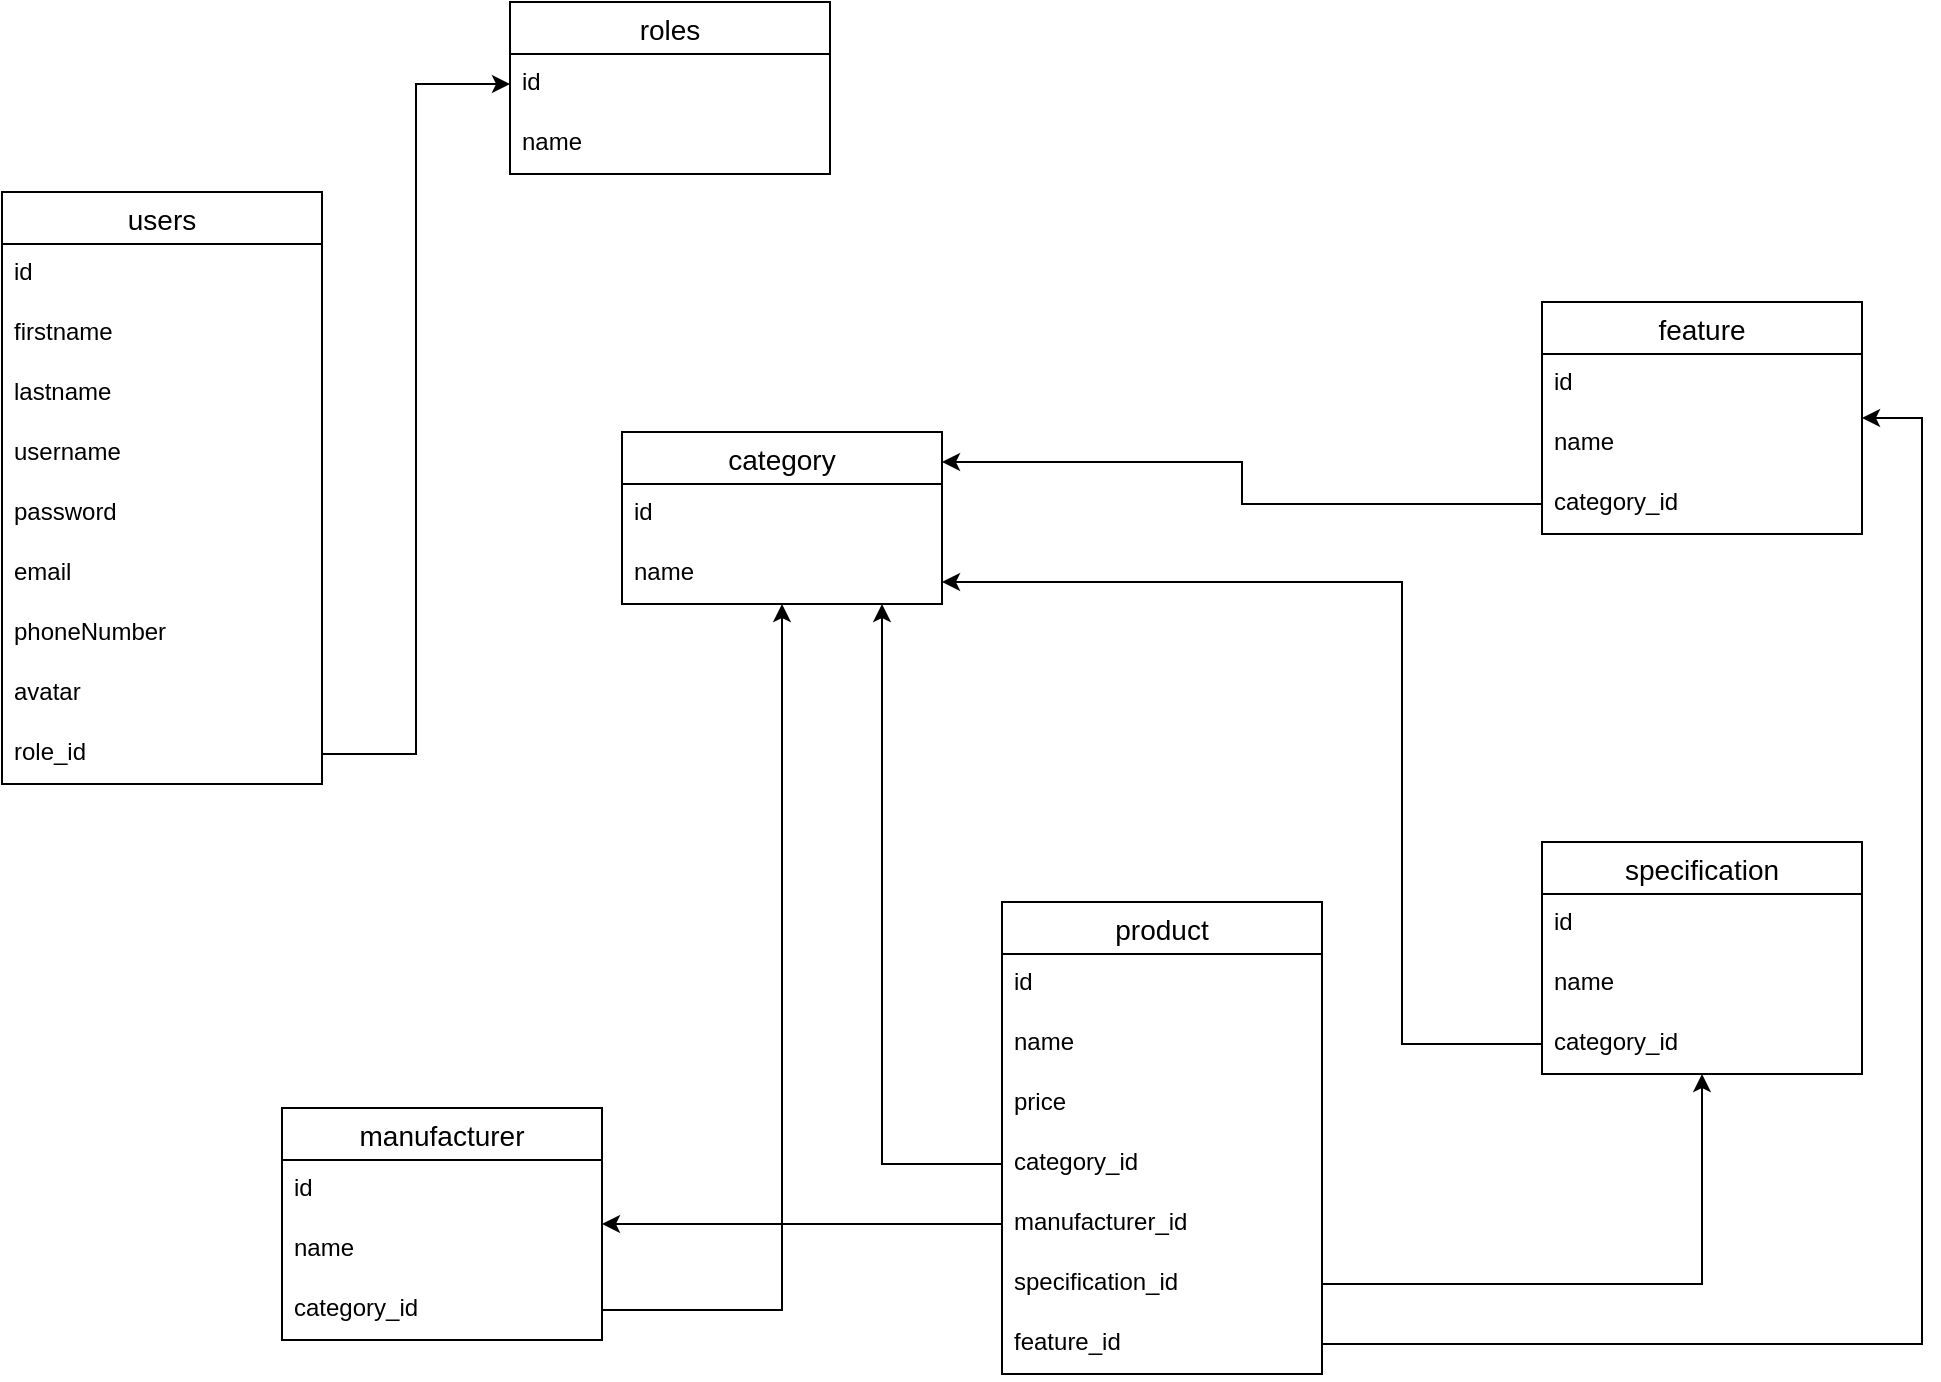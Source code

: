 <mxfile version="20.8.13" type="device"><diagram id="XwjD4fgwFPubRSxgC965" name="Trang-1"><mxGraphModel dx="1050" dy="573" grid="1" gridSize="10" guides="1" tooltips="1" connect="1" arrows="1" fold="1" page="1" pageScale="1" pageWidth="827" pageHeight="1169" math="0" shadow="0"><root><mxCell id="0"/><mxCell id="1" parent="0"/><mxCell id="YsKDU3LvC-KzNIjMgYBW-3" value="users" style="swimlane;fontStyle=0;childLayout=stackLayout;horizontal=1;startSize=26;horizontalStack=0;resizeParent=1;resizeParentMax=0;resizeLast=0;collapsible=1;marginBottom=0;align=center;fontSize=14;" parent="1" vertex="1"><mxGeometry x="80" y="495" width="160" height="296" as="geometry"/></mxCell><mxCell id="YsKDU3LvC-KzNIjMgYBW-4" value="id" style="text;strokeColor=none;fillColor=none;spacingLeft=4;spacingRight=4;overflow=hidden;rotatable=0;points=[[0,0.5],[1,0.5]];portConstraint=eastwest;fontSize=12;" parent="YsKDU3LvC-KzNIjMgYBW-3" vertex="1"><mxGeometry y="26" width="160" height="30" as="geometry"/></mxCell><mxCell id="YsKDU3LvC-KzNIjMgYBW-5" value="firstname" style="text;strokeColor=none;fillColor=none;spacingLeft=4;spacingRight=4;overflow=hidden;rotatable=0;points=[[0,0.5],[1,0.5]];portConstraint=eastwest;fontSize=12;" parent="YsKDU3LvC-KzNIjMgYBW-3" vertex="1"><mxGeometry y="56" width="160" height="30" as="geometry"/></mxCell><mxCell id="YsKDU3LvC-KzNIjMgYBW-6" value="lastname" style="text;strokeColor=none;fillColor=none;spacingLeft=4;spacingRight=4;overflow=hidden;rotatable=0;points=[[0,0.5],[1,0.5]];portConstraint=eastwest;fontSize=12;" parent="YsKDU3LvC-KzNIjMgYBW-3" vertex="1"><mxGeometry y="86" width="160" height="30" as="geometry"/></mxCell><mxCell id="acN-pLIzXGel6zvHUMqK-2" value="username" style="text;strokeColor=none;fillColor=none;spacingLeft=4;spacingRight=4;overflow=hidden;rotatable=0;points=[[0,0.5],[1,0.5]];portConstraint=eastwest;fontSize=12;" parent="YsKDU3LvC-KzNIjMgYBW-3" vertex="1"><mxGeometry y="116" width="160" height="30" as="geometry"/></mxCell><mxCell id="acN-pLIzXGel6zvHUMqK-3" value="password" style="text;strokeColor=none;fillColor=none;spacingLeft=4;spacingRight=4;overflow=hidden;rotatable=0;points=[[0,0.5],[1,0.5]];portConstraint=eastwest;fontSize=12;" parent="YsKDU3LvC-KzNIjMgYBW-3" vertex="1"><mxGeometry y="146" width="160" height="30" as="geometry"/></mxCell><mxCell id="acN-pLIzXGel6zvHUMqK-4" value="email" style="text;strokeColor=none;fillColor=none;spacingLeft=4;spacingRight=4;overflow=hidden;rotatable=0;points=[[0,0.5],[1,0.5]];portConstraint=eastwest;fontSize=12;" parent="YsKDU3LvC-KzNIjMgYBW-3" vertex="1"><mxGeometry y="176" width="160" height="30" as="geometry"/></mxCell><mxCell id="acN-pLIzXGel6zvHUMqK-5" value="phoneNumber" style="text;strokeColor=none;fillColor=none;spacingLeft=4;spacingRight=4;overflow=hidden;rotatable=0;points=[[0,0.5],[1,0.5]];portConstraint=eastwest;fontSize=12;" parent="YsKDU3LvC-KzNIjMgYBW-3" vertex="1"><mxGeometry y="206" width="160" height="30" as="geometry"/></mxCell><mxCell id="acN-pLIzXGel6zvHUMqK-6" value="avatar" style="text;strokeColor=none;fillColor=none;spacingLeft=4;spacingRight=4;overflow=hidden;rotatable=0;points=[[0,0.5],[1,0.5]];portConstraint=eastwest;fontSize=12;" parent="YsKDU3LvC-KzNIjMgYBW-3" vertex="1"><mxGeometry y="236" width="160" height="30" as="geometry"/></mxCell><mxCell id="1B9hUjtcO2ODw93_OS4B-1" value="role_id" style="text;strokeColor=none;fillColor=none;spacingLeft=4;spacingRight=4;overflow=hidden;rotatable=0;points=[[0,0.5],[1,0.5]];portConstraint=eastwest;fontSize=12;" vertex="1" parent="YsKDU3LvC-KzNIjMgYBW-3"><mxGeometry y="266" width="160" height="30" as="geometry"/></mxCell><mxCell id="acN-pLIzXGel6zvHUMqK-7" value="roles" style="swimlane;fontStyle=0;childLayout=stackLayout;horizontal=1;startSize=26;horizontalStack=0;resizeParent=1;resizeParentMax=0;resizeLast=0;collapsible=1;marginBottom=0;align=center;fontSize=14;" parent="1" vertex="1"><mxGeometry x="334" y="400" width="160" height="86" as="geometry"/></mxCell><mxCell id="acN-pLIzXGel6zvHUMqK-8" value="id" style="text;strokeColor=none;fillColor=none;spacingLeft=4;spacingRight=4;overflow=hidden;rotatable=0;points=[[0,0.5],[1,0.5]];portConstraint=eastwest;fontSize=12;" parent="acN-pLIzXGel6zvHUMqK-7" vertex="1"><mxGeometry y="26" width="160" height="30" as="geometry"/></mxCell><mxCell id="acN-pLIzXGel6zvHUMqK-13" value="name" style="text;strokeColor=none;fillColor=none;spacingLeft=4;spacingRight=4;overflow=hidden;rotatable=0;points=[[0,0.5],[1,0.5]];portConstraint=eastwest;fontSize=12;" parent="acN-pLIzXGel6zvHUMqK-7" vertex="1"><mxGeometry y="56" width="160" height="30" as="geometry"/></mxCell><mxCell id="l8XIAb9N61R5vI3mdCaE-2" value="product" style="swimlane;fontStyle=0;childLayout=stackLayout;horizontal=1;startSize=26;horizontalStack=0;resizeParent=1;resizeParentMax=0;resizeLast=0;collapsible=1;marginBottom=0;align=center;fontSize=14;" parent="1" vertex="1"><mxGeometry x="580" y="850" width="160" height="236" as="geometry"/></mxCell><mxCell id="l8XIAb9N61R5vI3mdCaE-3" value="id" style="text;strokeColor=none;fillColor=none;spacingLeft=4;spacingRight=4;overflow=hidden;rotatable=0;points=[[0,0.5],[1,0.5]];portConstraint=eastwest;fontSize=12;" parent="l8XIAb9N61R5vI3mdCaE-2" vertex="1"><mxGeometry y="26" width="160" height="30" as="geometry"/></mxCell><mxCell id="l8XIAb9N61R5vI3mdCaE-4" value="name" style="text;strokeColor=none;fillColor=none;spacingLeft=4;spacingRight=4;overflow=hidden;rotatable=0;points=[[0,0.5],[1,0.5]];portConstraint=eastwest;fontSize=12;" parent="l8XIAb9N61R5vI3mdCaE-2" vertex="1"><mxGeometry y="56" width="160" height="30" as="geometry"/></mxCell><mxCell id="l8XIAb9N61R5vI3mdCaE-5" value="price" style="text;strokeColor=none;fillColor=none;spacingLeft=4;spacingRight=4;overflow=hidden;rotatable=0;points=[[0,0.5],[1,0.5]];portConstraint=eastwest;fontSize=12;" parent="l8XIAb9N61R5vI3mdCaE-2" vertex="1"><mxGeometry y="86" width="160" height="30" as="geometry"/></mxCell><mxCell id="l8XIAb9N61R5vI3mdCaE-10" value="category_id" style="text;strokeColor=none;fillColor=none;spacingLeft=4;spacingRight=4;overflow=hidden;rotatable=0;points=[[0,0.5],[1,0.5]];portConstraint=eastwest;fontSize=12;" parent="l8XIAb9N61R5vI3mdCaE-2" vertex="1"><mxGeometry y="116" width="160" height="30" as="geometry"/></mxCell><mxCell id="1B9hUjtcO2ODw93_OS4B-3" value="manufacturer_id" style="text;strokeColor=none;fillColor=none;spacingLeft=4;spacingRight=4;overflow=hidden;rotatable=0;points=[[0,0.5],[1,0.5]];portConstraint=eastwest;fontSize=12;" vertex="1" parent="l8XIAb9N61R5vI3mdCaE-2"><mxGeometry y="146" width="160" height="30" as="geometry"/></mxCell><mxCell id="1B9hUjtcO2ODw93_OS4B-5" value="specification_id" style="text;strokeColor=none;fillColor=none;spacingLeft=4;spacingRight=4;overflow=hidden;rotatable=0;points=[[0,0.5],[1,0.5]];portConstraint=eastwest;fontSize=12;" vertex="1" parent="l8XIAb9N61R5vI3mdCaE-2"><mxGeometry y="176" width="160" height="30" as="geometry"/></mxCell><mxCell id="1B9hUjtcO2ODw93_OS4B-7" value="feature_id" style="text;strokeColor=none;fillColor=none;spacingLeft=4;spacingRight=4;overflow=hidden;rotatable=0;points=[[0,0.5],[1,0.5]];portConstraint=eastwest;fontSize=12;" vertex="1" parent="l8XIAb9N61R5vI3mdCaE-2"><mxGeometry y="206" width="160" height="30" as="geometry"/></mxCell><mxCell id="l8XIAb9N61R5vI3mdCaE-11" value="manufacturer" style="swimlane;fontStyle=0;childLayout=stackLayout;horizontal=1;startSize=26;horizontalStack=0;resizeParent=1;resizeParentMax=0;resizeLast=0;collapsible=1;marginBottom=0;align=center;fontSize=14;" parent="1" vertex="1"><mxGeometry x="220" y="953" width="160" height="116" as="geometry"/></mxCell><mxCell id="l8XIAb9N61R5vI3mdCaE-12" value="id" style="text;strokeColor=none;fillColor=none;spacingLeft=4;spacingRight=4;overflow=hidden;rotatable=0;points=[[0,0.5],[1,0.5]];portConstraint=eastwest;fontSize=12;" parent="l8XIAb9N61R5vI3mdCaE-11" vertex="1"><mxGeometry y="26" width="160" height="30" as="geometry"/></mxCell><mxCell id="l8XIAb9N61R5vI3mdCaE-13" value="name" style="text;strokeColor=none;fillColor=none;spacingLeft=4;spacingRight=4;overflow=hidden;rotatable=0;points=[[0,0.5],[1,0.5]];portConstraint=eastwest;fontSize=12;" parent="l8XIAb9N61R5vI3mdCaE-11" vertex="1"><mxGeometry y="56" width="160" height="30" as="geometry"/></mxCell><mxCell id="DgKMRU4CZhoeuiDtVeTg-1" value="category_id" style="text;strokeColor=none;fillColor=none;spacingLeft=4;spacingRight=4;overflow=hidden;rotatable=0;points=[[0,0.5],[1,0.5]];portConstraint=eastwest;fontSize=12;" parent="l8XIAb9N61R5vI3mdCaE-11" vertex="1"><mxGeometry y="86" width="160" height="30" as="geometry"/></mxCell><mxCell id="l8XIAb9N61R5vI3mdCaE-18" value="category" style="swimlane;fontStyle=0;childLayout=stackLayout;horizontal=1;startSize=26;horizontalStack=0;resizeParent=1;resizeParentMax=0;resizeLast=0;collapsible=1;marginBottom=0;align=center;fontSize=14;" parent="1" vertex="1"><mxGeometry x="390" y="615" width="160" height="86" as="geometry"/></mxCell><mxCell id="l8XIAb9N61R5vI3mdCaE-19" value="id" style="text;strokeColor=none;fillColor=none;spacingLeft=4;spacingRight=4;overflow=hidden;rotatable=0;points=[[0,0.5],[1,0.5]];portConstraint=eastwest;fontSize=12;" parent="l8XIAb9N61R5vI3mdCaE-18" vertex="1"><mxGeometry y="26" width="160" height="30" as="geometry"/></mxCell><mxCell id="l8XIAb9N61R5vI3mdCaE-20" value="name" style="text;strokeColor=none;fillColor=none;spacingLeft=4;spacingRight=4;overflow=hidden;rotatable=0;points=[[0,0.5],[1,0.5]];portConstraint=eastwest;fontSize=12;" parent="l8XIAb9N61R5vI3mdCaE-18" vertex="1"><mxGeometry y="56" width="160" height="30" as="geometry"/></mxCell><mxCell id="l8XIAb9N61R5vI3mdCaE-22" value="feature" style="swimlane;fontStyle=0;childLayout=stackLayout;horizontal=1;startSize=26;horizontalStack=0;resizeParent=1;resizeParentMax=0;resizeLast=0;collapsible=1;marginBottom=0;align=center;fontSize=14;" parent="1" vertex="1"><mxGeometry x="850" y="550" width="160" height="116" as="geometry"/></mxCell><mxCell id="l8XIAb9N61R5vI3mdCaE-23" value="id" style="text;strokeColor=none;fillColor=none;spacingLeft=4;spacingRight=4;overflow=hidden;rotatable=0;points=[[0,0.5],[1,0.5]];portConstraint=eastwest;fontSize=12;" parent="l8XIAb9N61R5vI3mdCaE-22" vertex="1"><mxGeometry y="26" width="160" height="30" as="geometry"/></mxCell><mxCell id="l8XIAb9N61R5vI3mdCaE-24" value="name" style="text;strokeColor=none;fillColor=none;spacingLeft=4;spacingRight=4;overflow=hidden;rotatable=0;points=[[0,0.5],[1,0.5]];portConstraint=eastwest;fontSize=12;" parent="l8XIAb9N61R5vI3mdCaE-22" vertex="1"><mxGeometry y="56" width="160" height="30" as="geometry"/></mxCell><mxCell id="l8XIAb9N61R5vI3mdCaE-42" value="category_id" style="text;strokeColor=none;fillColor=none;spacingLeft=4;spacingRight=4;overflow=hidden;rotatable=0;points=[[0,0.5],[1,0.5]];portConstraint=eastwest;fontSize=12;" parent="l8XIAb9N61R5vI3mdCaE-22" vertex="1"><mxGeometry y="86" width="160" height="30" as="geometry"/></mxCell><mxCell id="l8XIAb9N61R5vI3mdCaE-35" value="specification" style="swimlane;fontStyle=0;childLayout=stackLayout;horizontal=1;startSize=26;horizontalStack=0;resizeParent=1;resizeParentMax=0;resizeLast=0;collapsible=1;marginBottom=0;align=center;fontSize=14;" parent="1" vertex="1"><mxGeometry x="850" y="820" width="160" height="116" as="geometry"/></mxCell><mxCell id="l8XIAb9N61R5vI3mdCaE-36" value="id" style="text;strokeColor=none;fillColor=none;spacingLeft=4;spacingRight=4;overflow=hidden;rotatable=0;points=[[0,0.5],[1,0.5]];portConstraint=eastwest;fontSize=12;" parent="l8XIAb9N61R5vI3mdCaE-35" vertex="1"><mxGeometry y="26" width="160" height="30" as="geometry"/></mxCell><mxCell id="l8XIAb9N61R5vI3mdCaE-37" value="name" style="text;strokeColor=none;fillColor=none;spacingLeft=4;spacingRight=4;overflow=hidden;rotatable=0;points=[[0,0.5],[1,0.5]];portConstraint=eastwest;fontSize=12;" parent="l8XIAb9N61R5vI3mdCaE-35" vertex="1"><mxGeometry y="56" width="160" height="30" as="geometry"/></mxCell><mxCell id="l8XIAb9N61R5vI3mdCaE-40" value="category_id" style="text;strokeColor=none;fillColor=none;spacingLeft=4;spacingRight=4;overflow=hidden;rotatable=0;points=[[0,0.5],[1,0.5]];portConstraint=eastwest;fontSize=12;" parent="l8XIAb9N61R5vI3mdCaE-35" vertex="1"><mxGeometry y="86" width="160" height="30" as="geometry"/></mxCell><mxCell id="DgKMRU4CZhoeuiDtVeTg-2" style="edgeStyle=orthogonalEdgeStyle;rounded=0;orthogonalLoop=1;jettySize=auto;html=1;" parent="1" source="DgKMRU4CZhoeuiDtVeTg-1" target="l8XIAb9N61R5vI3mdCaE-18" edge="1"><mxGeometry relative="1" as="geometry"/></mxCell><mxCell id="1B9hUjtcO2ODw93_OS4B-2" style="edgeStyle=orthogonalEdgeStyle;rounded=0;orthogonalLoop=1;jettySize=auto;html=1;" edge="1" parent="1" source="1B9hUjtcO2ODw93_OS4B-1" target="acN-pLIzXGel6zvHUMqK-8"><mxGeometry relative="1" as="geometry"/></mxCell><mxCell id="1B9hUjtcO2ODw93_OS4B-9" style="edgeStyle=orthogonalEdgeStyle;rounded=0;orthogonalLoop=1;jettySize=auto;html=1;" edge="1" parent="1" source="1B9hUjtcO2ODw93_OS4B-3" target="l8XIAb9N61R5vI3mdCaE-11"><mxGeometry relative="1" as="geometry"/></mxCell><mxCell id="1B9hUjtcO2ODw93_OS4B-10" style="edgeStyle=orthogonalEdgeStyle;rounded=0;orthogonalLoop=1;jettySize=auto;html=1;" edge="1" parent="1" source="l8XIAb9N61R5vI3mdCaE-10" target="l8XIAb9N61R5vI3mdCaE-18"><mxGeometry relative="1" as="geometry"><Array as="points"><mxPoint x="520" y="981"/></Array></mxGeometry></mxCell><mxCell id="1B9hUjtcO2ODw93_OS4B-11" style="edgeStyle=orthogonalEdgeStyle;rounded=0;orthogonalLoop=1;jettySize=auto;html=1;" edge="1" parent="1" source="1B9hUjtcO2ODw93_OS4B-5" target="l8XIAb9N61R5vI3mdCaE-35"><mxGeometry relative="1" as="geometry"/></mxCell><mxCell id="1B9hUjtcO2ODw93_OS4B-12" style="edgeStyle=orthogonalEdgeStyle;rounded=0;orthogonalLoop=1;jettySize=auto;html=1;" edge="1" parent="1" source="l8XIAb9N61R5vI3mdCaE-40" target="l8XIAb9N61R5vI3mdCaE-18"><mxGeometry relative="1" as="geometry"><Array as="points"><mxPoint x="780" y="921"/><mxPoint x="780" y="690"/></Array></mxGeometry></mxCell><mxCell id="1B9hUjtcO2ODw93_OS4B-13" style="edgeStyle=orthogonalEdgeStyle;rounded=0;orthogonalLoop=1;jettySize=auto;html=1;" edge="1" parent="1" source="l8XIAb9N61R5vI3mdCaE-42" target="l8XIAb9N61R5vI3mdCaE-18"><mxGeometry relative="1" as="geometry"><Array as="points"><mxPoint x="700" y="651"/><mxPoint x="700" y="630"/></Array></mxGeometry></mxCell><mxCell id="1B9hUjtcO2ODw93_OS4B-14" style="edgeStyle=orthogonalEdgeStyle;rounded=0;orthogonalLoop=1;jettySize=auto;html=1;" edge="1" parent="1" source="1B9hUjtcO2ODw93_OS4B-7" target="l8XIAb9N61R5vI3mdCaE-22"><mxGeometry relative="1" as="geometry"><Array as="points"><mxPoint x="1040" y="1071"/><mxPoint x="1040" y="608"/></Array></mxGeometry></mxCell></root></mxGraphModel></diagram></mxfile>